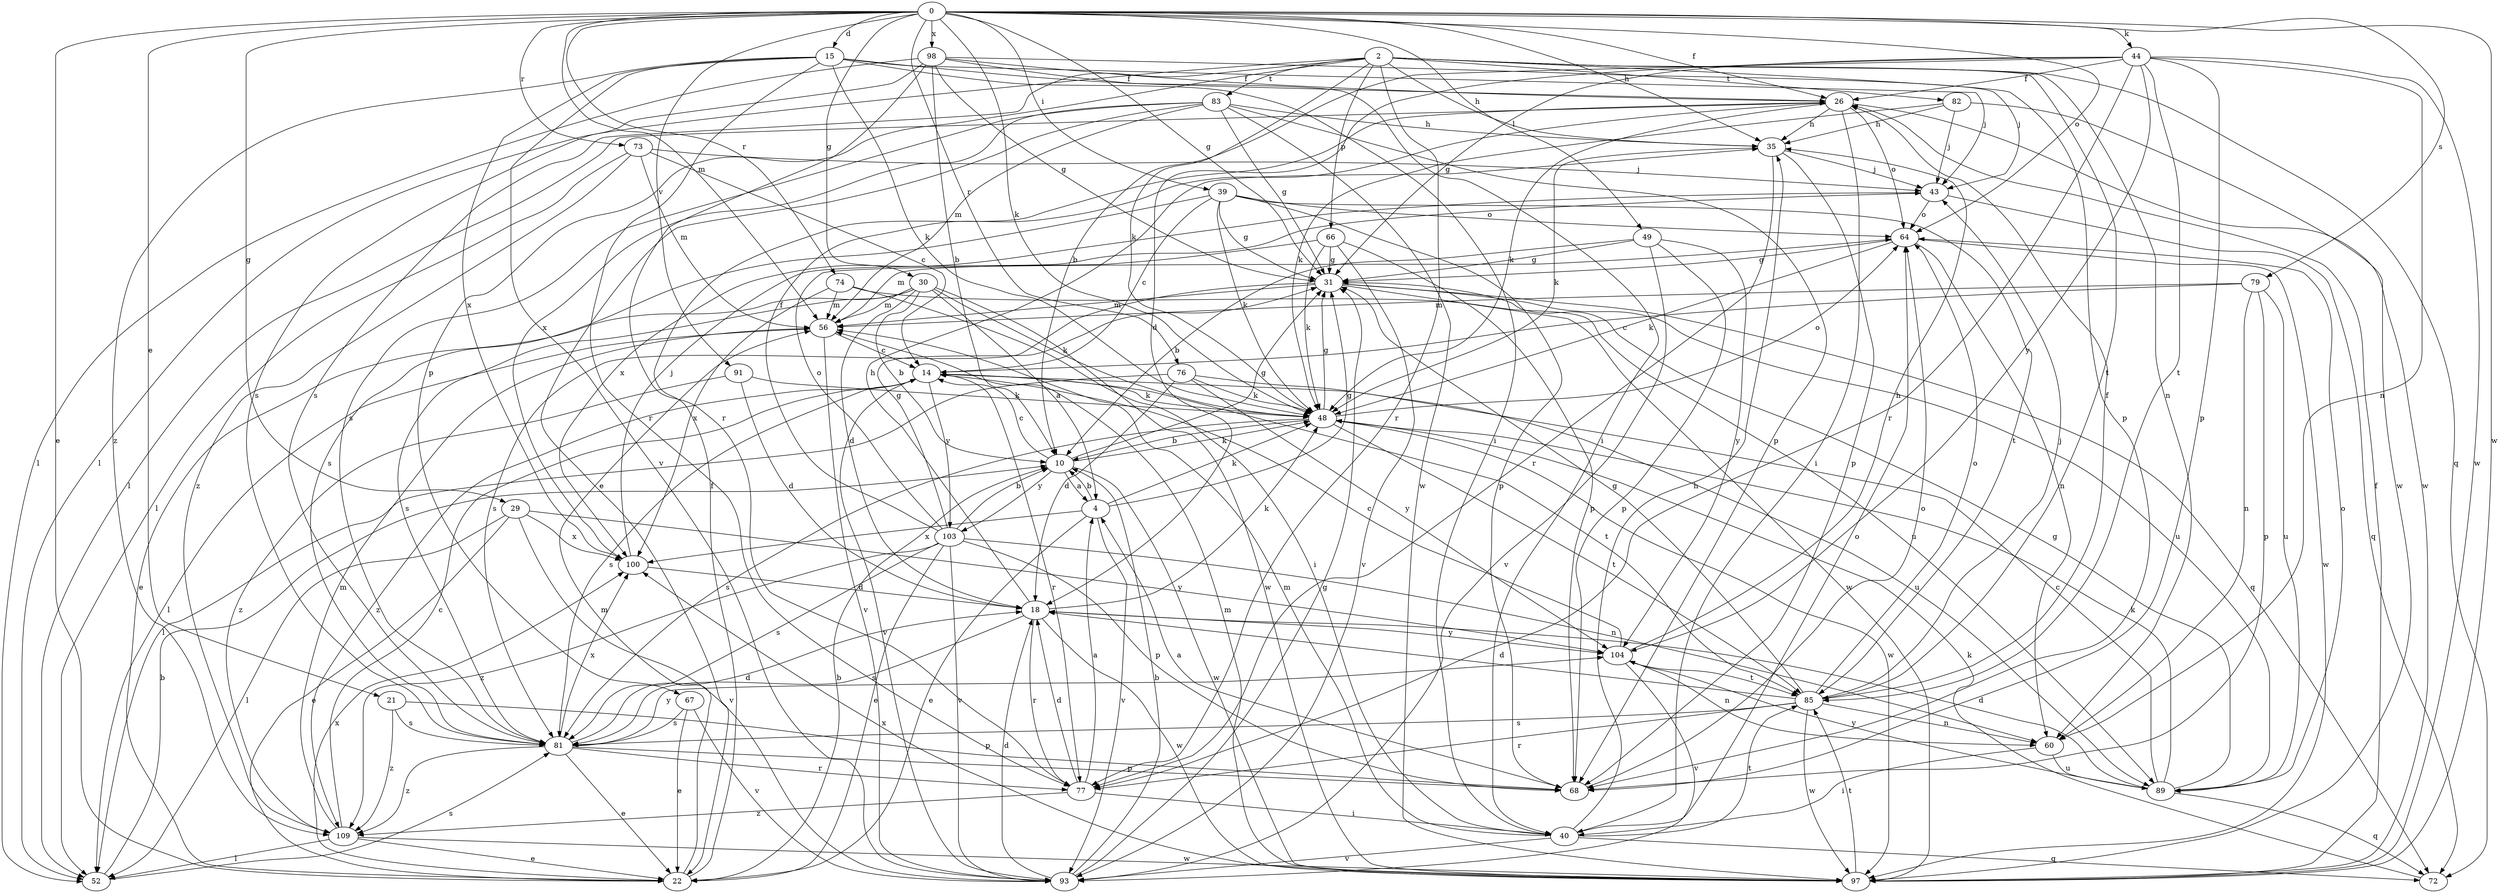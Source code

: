 strict digraph  {
0;
2;
4;
10;
14;
15;
18;
21;
22;
26;
29;
30;
31;
35;
39;
40;
43;
44;
48;
49;
52;
56;
60;
64;
66;
67;
68;
72;
73;
74;
76;
77;
79;
81;
82;
83;
85;
89;
91;
93;
97;
98;
100;
103;
104;
109;
0 -> 15  [label=d];
0 -> 21  [label=e];
0 -> 22  [label=e];
0 -> 26  [label=f];
0 -> 29  [label=g];
0 -> 30  [label=g];
0 -> 31  [label=g];
0 -> 35  [label=h];
0 -> 39  [label=i];
0 -> 44  [label=k];
0 -> 48  [label=k];
0 -> 49  [label=l];
0 -> 56  [label=m];
0 -> 64  [label=o];
0 -> 73  [label=r];
0 -> 74  [label=r];
0 -> 76  [label=r];
0 -> 79  [label=s];
0 -> 91  [label=v];
0 -> 97  [label=w];
0 -> 98  [label=x];
2 -> 35  [label=h];
2 -> 48  [label=k];
2 -> 52  [label=l];
2 -> 60  [label=n];
2 -> 66  [label=p];
2 -> 67  [label=p];
2 -> 68  [label=p];
2 -> 72  [label=q];
2 -> 77  [label=r];
2 -> 81  [label=s];
2 -> 82  [label=t];
2 -> 83  [label=t];
2 -> 85  [label=t];
4 -> 10  [label=b];
4 -> 22  [label=e];
4 -> 31  [label=g];
4 -> 48  [label=k];
4 -> 93  [label=v];
4 -> 100  [label=x];
10 -> 4  [label=a];
10 -> 14  [label=c];
10 -> 31  [label=g];
10 -> 48  [label=k];
10 -> 97  [label=w];
10 -> 103  [label=y];
14 -> 48  [label=k];
14 -> 77  [label=r];
14 -> 81  [label=s];
14 -> 85  [label=t];
14 -> 93  [label=v];
14 -> 103  [label=y];
14 -> 109  [label=z];
15 -> 26  [label=f];
15 -> 40  [label=i];
15 -> 43  [label=j];
15 -> 48  [label=k];
15 -> 77  [label=r];
15 -> 93  [label=v];
15 -> 100  [label=x];
15 -> 109  [label=z];
18 -> 35  [label=h];
18 -> 48  [label=k];
18 -> 77  [label=r];
18 -> 81  [label=s];
18 -> 97  [label=w];
18 -> 104  [label=y];
21 -> 68  [label=p];
21 -> 81  [label=s];
21 -> 109  [label=z];
22 -> 10  [label=b];
22 -> 26  [label=f];
22 -> 56  [label=m];
22 -> 100  [label=x];
26 -> 35  [label=h];
26 -> 40  [label=i];
26 -> 48  [label=k];
26 -> 52  [label=l];
26 -> 64  [label=o];
26 -> 97  [label=w];
29 -> 22  [label=e];
29 -> 52  [label=l];
29 -> 93  [label=v];
29 -> 100  [label=x];
29 -> 104  [label=y];
30 -> 4  [label=a];
30 -> 10  [label=b];
30 -> 18  [label=d];
30 -> 22  [label=e];
30 -> 48  [label=k];
30 -> 56  [label=m];
30 -> 81  [label=s];
30 -> 97  [label=w];
31 -> 56  [label=m];
31 -> 72  [label=q];
31 -> 81  [label=s];
31 -> 89  [label=u];
31 -> 97  [label=w];
35 -> 43  [label=j];
35 -> 48  [label=k];
35 -> 68  [label=p];
35 -> 77  [label=r];
39 -> 14  [label=c];
39 -> 31  [label=g];
39 -> 48  [label=k];
39 -> 64  [label=o];
39 -> 68  [label=p];
39 -> 81  [label=s];
39 -> 85  [label=t];
40 -> 35  [label=h];
40 -> 56  [label=m];
40 -> 64  [label=o];
40 -> 72  [label=q];
40 -> 85  [label=t];
40 -> 93  [label=v];
43 -> 64  [label=o];
43 -> 72  [label=q];
43 -> 100  [label=x];
44 -> 10  [label=b];
44 -> 18  [label=d];
44 -> 26  [label=f];
44 -> 31  [label=g];
44 -> 60  [label=n];
44 -> 68  [label=p];
44 -> 77  [label=r];
44 -> 85  [label=t];
44 -> 97  [label=w];
44 -> 104  [label=y];
48 -> 10  [label=b];
48 -> 31  [label=g];
48 -> 64  [label=o];
48 -> 81  [label=s];
48 -> 85  [label=t];
48 -> 97  [label=w];
49 -> 10  [label=b];
49 -> 31  [label=g];
49 -> 68  [label=p];
49 -> 93  [label=v];
49 -> 104  [label=y];
52 -> 10  [label=b];
52 -> 81  [label=s];
56 -> 14  [label=c];
56 -> 52  [label=l];
56 -> 93  [label=v];
60 -> 40  [label=i];
60 -> 89  [label=u];
64 -> 31  [label=g];
64 -> 48  [label=k];
64 -> 60  [label=n];
64 -> 97  [label=w];
66 -> 31  [label=g];
66 -> 48  [label=k];
66 -> 56  [label=m];
66 -> 68  [label=p];
66 -> 93  [label=v];
67 -> 22  [label=e];
67 -> 81  [label=s];
67 -> 93  [label=v];
68 -> 4  [label=a];
68 -> 64  [label=o];
72 -> 48  [label=k];
73 -> 14  [label=c];
73 -> 43  [label=j];
73 -> 52  [label=l];
73 -> 56  [label=m];
73 -> 109  [label=z];
74 -> 40  [label=i];
74 -> 56  [label=m];
74 -> 89  [label=u];
74 -> 100  [label=x];
76 -> 18  [label=d];
76 -> 48  [label=k];
76 -> 52  [label=l];
76 -> 89  [label=u];
76 -> 104  [label=y];
77 -> 4  [label=a];
77 -> 18  [label=d];
77 -> 40  [label=i];
77 -> 109  [label=z];
79 -> 14  [label=c];
79 -> 56  [label=m];
79 -> 60  [label=n];
79 -> 68  [label=p];
79 -> 89  [label=u];
81 -> 18  [label=d];
81 -> 22  [label=e];
81 -> 68  [label=p];
81 -> 77  [label=r];
81 -> 100  [label=x];
81 -> 104  [label=y];
81 -> 109  [label=z];
82 -> 35  [label=h];
82 -> 43  [label=j];
82 -> 48  [label=k];
82 -> 97  [label=w];
83 -> 22  [label=e];
83 -> 31  [label=g];
83 -> 35  [label=h];
83 -> 56  [label=m];
83 -> 68  [label=p];
83 -> 81  [label=s];
83 -> 97  [label=w];
83 -> 100  [label=x];
85 -> 18  [label=d];
85 -> 26  [label=f];
85 -> 31  [label=g];
85 -> 43  [label=j];
85 -> 60  [label=n];
85 -> 64  [label=o];
85 -> 77  [label=r];
85 -> 81  [label=s];
85 -> 97  [label=w];
89 -> 14  [label=c];
89 -> 18  [label=d];
89 -> 31  [label=g];
89 -> 48  [label=k];
89 -> 64  [label=o];
89 -> 72  [label=q];
89 -> 104  [label=y];
91 -> 18  [label=d];
91 -> 48  [label=k];
91 -> 109  [label=z];
93 -> 10  [label=b];
93 -> 18  [label=d];
93 -> 31  [label=g];
97 -> 26  [label=f];
97 -> 56  [label=m];
97 -> 85  [label=t];
97 -> 100  [label=x];
98 -> 10  [label=b];
98 -> 26  [label=f];
98 -> 31  [label=g];
98 -> 40  [label=i];
98 -> 43  [label=j];
98 -> 52  [label=l];
98 -> 77  [label=r];
98 -> 81  [label=s];
100 -> 18  [label=d];
100 -> 43  [label=j];
103 -> 10  [label=b];
103 -> 22  [label=e];
103 -> 26  [label=f];
103 -> 31  [label=g];
103 -> 60  [label=n];
103 -> 64  [label=o];
103 -> 68  [label=p];
103 -> 81  [label=s];
103 -> 93  [label=v];
103 -> 109  [label=z];
104 -> 14  [label=c];
104 -> 35  [label=h];
104 -> 60  [label=n];
104 -> 85  [label=t];
104 -> 93  [label=v];
109 -> 14  [label=c];
109 -> 22  [label=e];
109 -> 52  [label=l];
109 -> 56  [label=m];
109 -> 97  [label=w];
}
